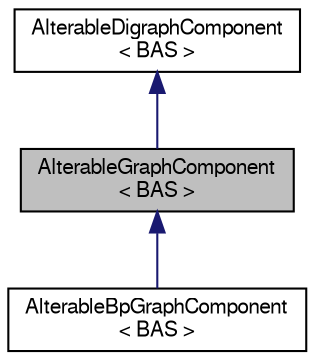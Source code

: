digraph "AlterableGraphComponent&lt; BAS &gt;"
{
 // LATEX_PDF_SIZE
  edge [fontname="FreeSans",fontsize="10",labelfontname="FreeSans",labelfontsize="10"];
  node [fontname="FreeSans",fontsize="10",shape=record];
  Node0 [label="AlterableGraphComponent\l\< BAS \>",height=0.2,width=0.4,color="black", fillcolor="grey75", style="filled", fontcolor="black",tooltip="Skeleton class for alterable undirected graphs."];
  Node1 -> Node0 [dir="back",color="midnightblue",fontsize="10",style="solid",fontname="FreeSans"];
  Node1 [label="AlterableDigraphComponent\l\< BAS \>",height=0.2,width=0.4,color="black", fillcolor="white", style="filled",URL="$a05121.html",tooltip="Skeleton class for alterable directed graphs."];
  Node0 -> Node2 [dir="back",color="midnightblue",fontsize="10",style="solid",fontname="FreeSans"];
  Node2 [label="AlterableBpGraphComponent\l\< BAS \>",height=0.2,width=0.4,color="black", fillcolor="white", style="filled",URL="$a05137.html",tooltip="Skeleton class for alterable undirected bipartite graphs."];
}
